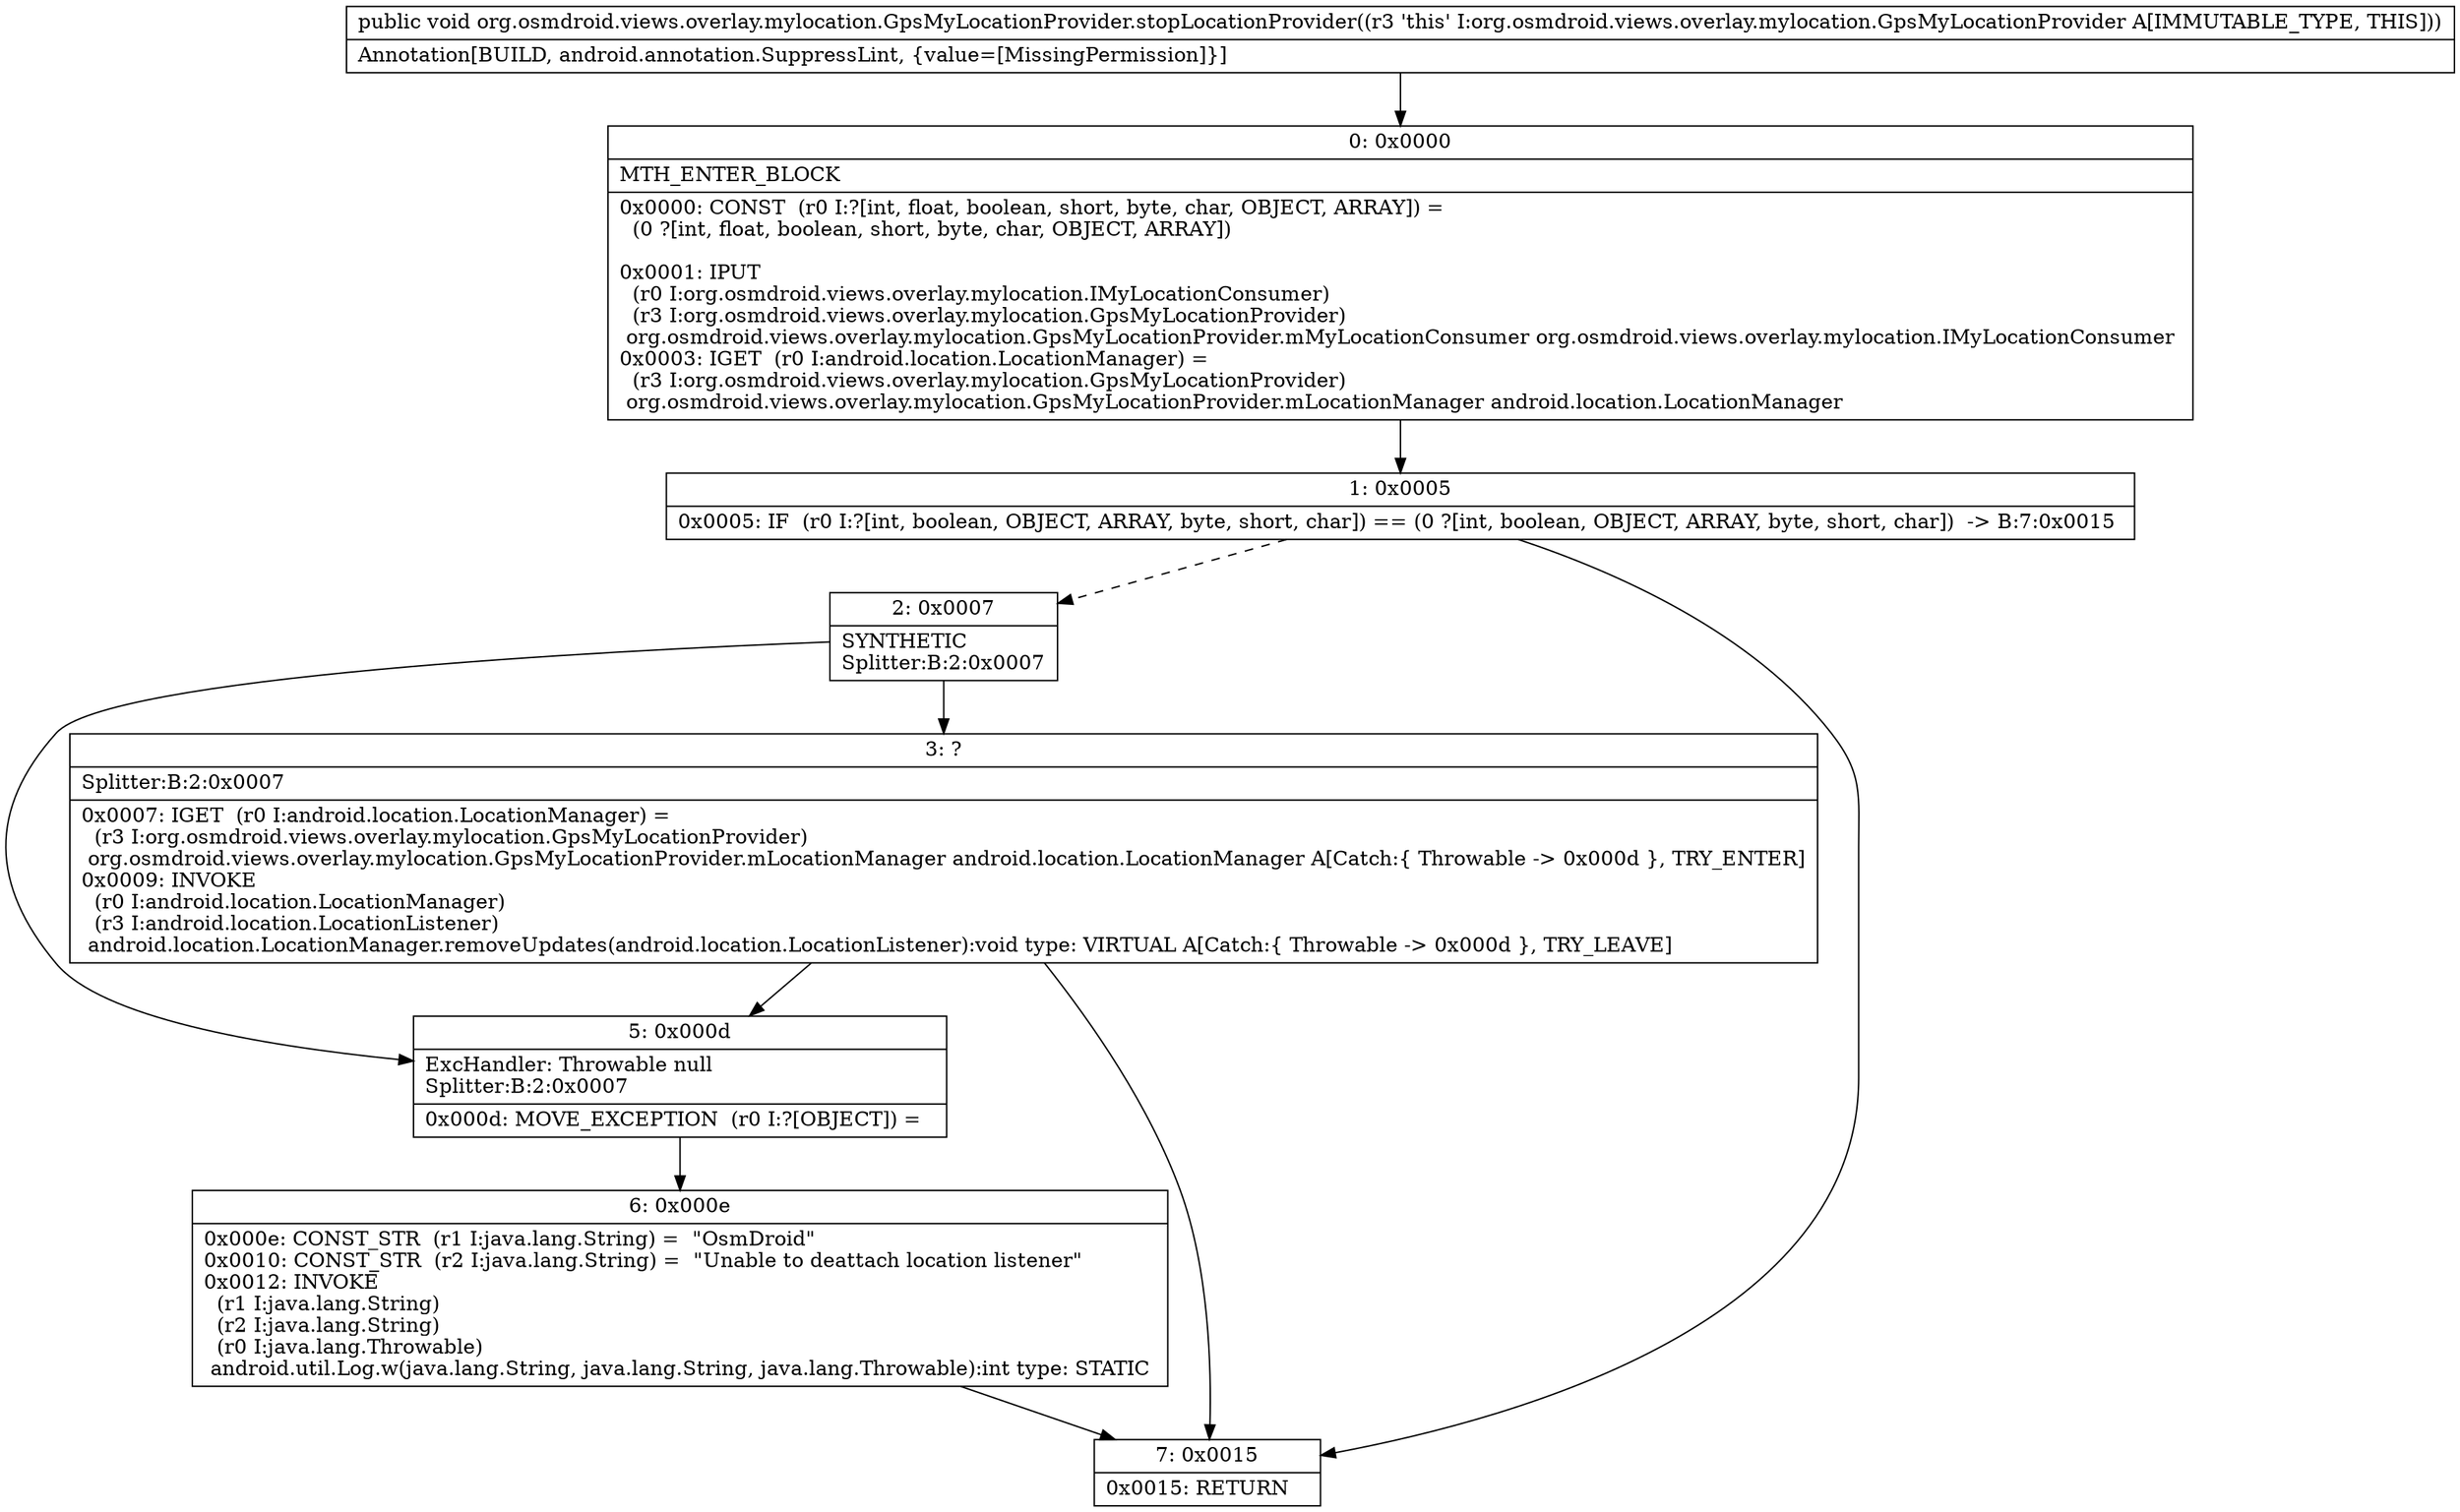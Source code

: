 digraph "CFG fororg.osmdroid.views.overlay.mylocation.GpsMyLocationProvider.stopLocationProvider()V" {
Node_0 [shape=record,label="{0\:\ 0x0000|MTH_ENTER_BLOCK\l|0x0000: CONST  (r0 I:?[int, float, boolean, short, byte, char, OBJECT, ARRAY]) = \l  (0 ?[int, float, boolean, short, byte, char, OBJECT, ARRAY])\l \l0x0001: IPUT  \l  (r0 I:org.osmdroid.views.overlay.mylocation.IMyLocationConsumer)\l  (r3 I:org.osmdroid.views.overlay.mylocation.GpsMyLocationProvider)\l org.osmdroid.views.overlay.mylocation.GpsMyLocationProvider.mMyLocationConsumer org.osmdroid.views.overlay.mylocation.IMyLocationConsumer \l0x0003: IGET  (r0 I:android.location.LocationManager) = \l  (r3 I:org.osmdroid.views.overlay.mylocation.GpsMyLocationProvider)\l org.osmdroid.views.overlay.mylocation.GpsMyLocationProvider.mLocationManager android.location.LocationManager \l}"];
Node_1 [shape=record,label="{1\:\ 0x0005|0x0005: IF  (r0 I:?[int, boolean, OBJECT, ARRAY, byte, short, char]) == (0 ?[int, boolean, OBJECT, ARRAY, byte, short, char])  \-\> B:7:0x0015 \l}"];
Node_2 [shape=record,label="{2\:\ 0x0007|SYNTHETIC\lSplitter:B:2:0x0007\l}"];
Node_3 [shape=record,label="{3\:\ ?|Splitter:B:2:0x0007\l|0x0007: IGET  (r0 I:android.location.LocationManager) = \l  (r3 I:org.osmdroid.views.overlay.mylocation.GpsMyLocationProvider)\l org.osmdroid.views.overlay.mylocation.GpsMyLocationProvider.mLocationManager android.location.LocationManager A[Catch:\{ Throwable \-\> 0x000d \}, TRY_ENTER]\l0x0009: INVOKE  \l  (r0 I:android.location.LocationManager)\l  (r3 I:android.location.LocationListener)\l android.location.LocationManager.removeUpdates(android.location.LocationListener):void type: VIRTUAL A[Catch:\{ Throwable \-\> 0x000d \}, TRY_LEAVE]\l}"];
Node_5 [shape=record,label="{5\:\ 0x000d|ExcHandler: Throwable null\lSplitter:B:2:0x0007\l|0x000d: MOVE_EXCEPTION  (r0 I:?[OBJECT]) =  \l}"];
Node_6 [shape=record,label="{6\:\ 0x000e|0x000e: CONST_STR  (r1 I:java.lang.String) =  \"OsmDroid\" \l0x0010: CONST_STR  (r2 I:java.lang.String) =  \"Unable to deattach location listener\" \l0x0012: INVOKE  \l  (r1 I:java.lang.String)\l  (r2 I:java.lang.String)\l  (r0 I:java.lang.Throwable)\l android.util.Log.w(java.lang.String, java.lang.String, java.lang.Throwable):int type: STATIC \l}"];
Node_7 [shape=record,label="{7\:\ 0x0015|0x0015: RETURN   \l}"];
MethodNode[shape=record,label="{public void org.osmdroid.views.overlay.mylocation.GpsMyLocationProvider.stopLocationProvider((r3 'this' I:org.osmdroid.views.overlay.mylocation.GpsMyLocationProvider A[IMMUTABLE_TYPE, THIS]))  | Annotation[BUILD, android.annotation.SuppressLint, \{value=[MissingPermission]\}]\l}"];
MethodNode -> Node_0;
Node_0 -> Node_1;
Node_1 -> Node_2[style=dashed];
Node_1 -> Node_7;
Node_2 -> Node_3;
Node_2 -> Node_5;
Node_3 -> Node_5;
Node_3 -> Node_7;
Node_5 -> Node_6;
Node_6 -> Node_7;
}

